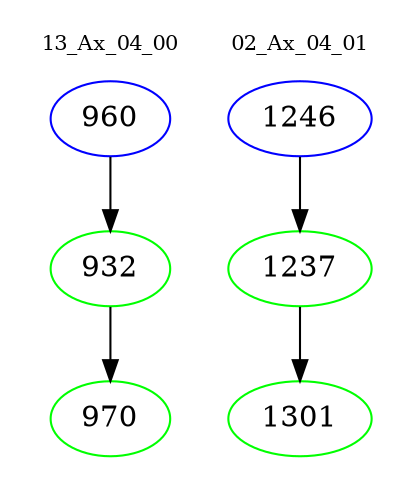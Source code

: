 digraph{
subgraph cluster_0 {
color = white
label = "13_Ax_04_00";
fontsize=10;
T0_960 [label="960", color="blue"]
T0_960 -> T0_932 [color="black"]
T0_932 [label="932", color="green"]
T0_932 -> T0_970 [color="black"]
T0_970 [label="970", color="green"]
}
subgraph cluster_1 {
color = white
label = "02_Ax_04_01";
fontsize=10;
T1_1246 [label="1246", color="blue"]
T1_1246 -> T1_1237 [color="black"]
T1_1237 [label="1237", color="green"]
T1_1237 -> T1_1301 [color="black"]
T1_1301 [label="1301", color="green"]
}
}
